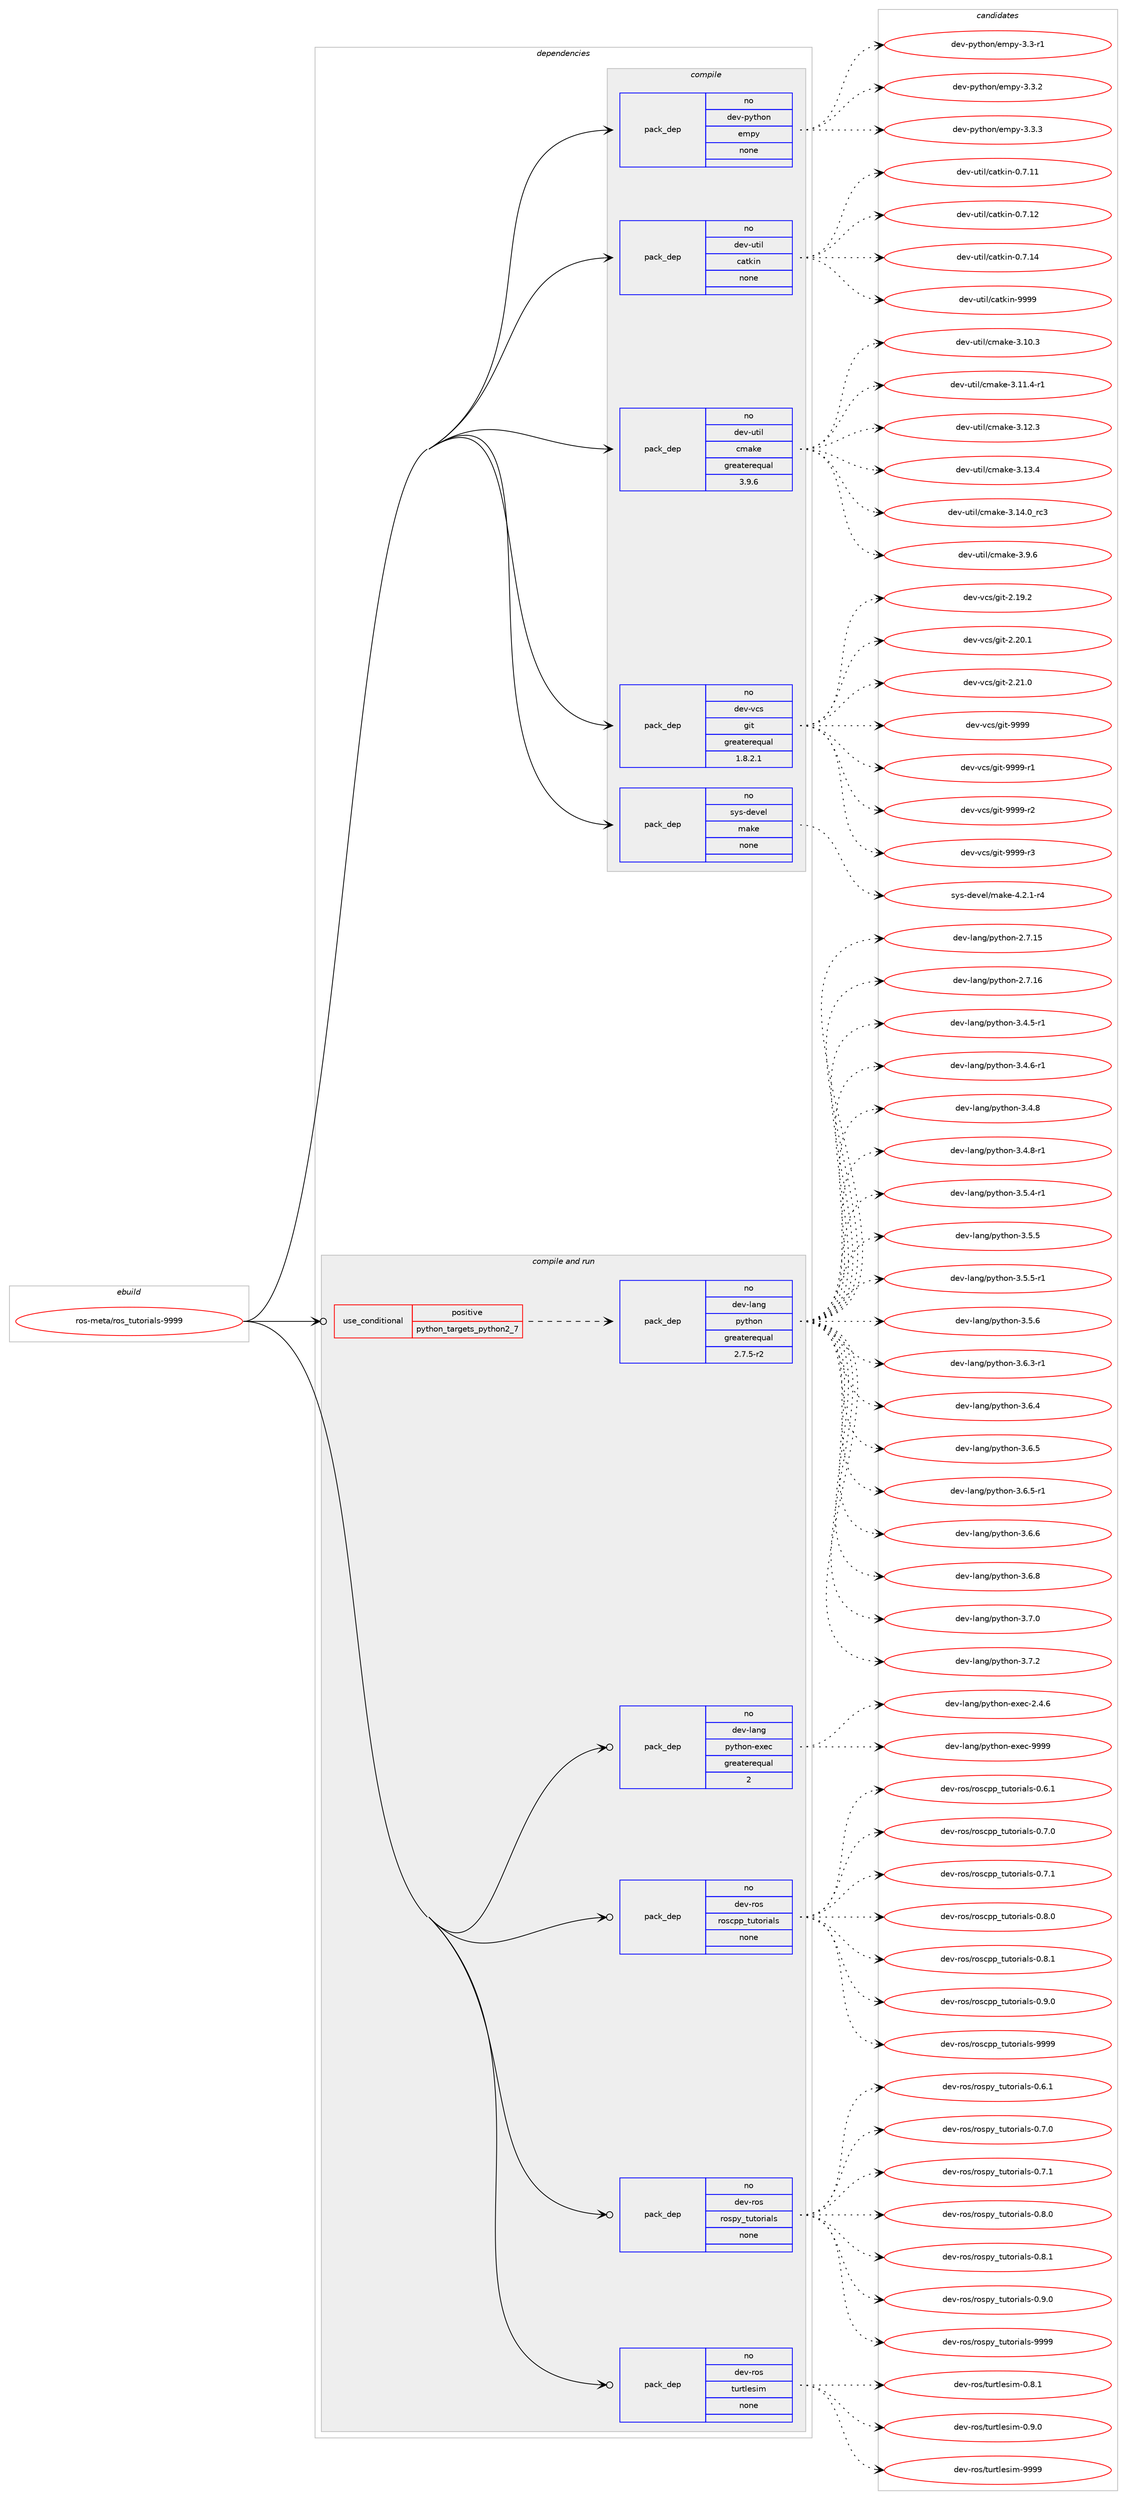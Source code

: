 digraph prolog {

# *************
# Graph options
# *************

newrank=true;
concentrate=true;
compound=true;
graph [rankdir=LR,fontname=Helvetica,fontsize=10,ranksep=1.5];#, ranksep=2.5, nodesep=0.2];
edge  [arrowhead=vee];
node  [fontname=Helvetica,fontsize=10];

# **********
# The ebuild
# **********

subgraph cluster_leftcol {
color=gray;
rank=same;
label=<<i>ebuild</i>>;
id [label="ros-meta/ros_tutorials-9999", color=red, width=4, href="../ros-meta/ros_tutorials-9999.svg"];
}

# ****************
# The dependencies
# ****************

subgraph cluster_midcol {
color=gray;
label=<<i>dependencies</i>>;
subgraph cluster_compile {
fillcolor="#eeeeee";
style=filled;
label=<<i>compile</i>>;
subgraph pack1204900 {
dependency1684248 [label=<<TABLE BORDER="0" CELLBORDER="1" CELLSPACING="0" CELLPADDING="4" WIDTH="220"><TR><TD ROWSPAN="6" CELLPADDING="30">pack_dep</TD></TR><TR><TD WIDTH="110">no</TD></TR><TR><TD>dev-python</TD></TR><TR><TD>empy</TD></TR><TR><TD>none</TD></TR><TR><TD></TD></TR></TABLE>>, shape=none, color=blue];
}
id:e -> dependency1684248:w [weight=20,style="solid",arrowhead="vee"];
subgraph pack1204901 {
dependency1684249 [label=<<TABLE BORDER="0" CELLBORDER="1" CELLSPACING="0" CELLPADDING="4" WIDTH="220"><TR><TD ROWSPAN="6" CELLPADDING="30">pack_dep</TD></TR><TR><TD WIDTH="110">no</TD></TR><TR><TD>dev-util</TD></TR><TR><TD>catkin</TD></TR><TR><TD>none</TD></TR><TR><TD></TD></TR></TABLE>>, shape=none, color=blue];
}
id:e -> dependency1684249:w [weight=20,style="solid",arrowhead="vee"];
subgraph pack1204902 {
dependency1684250 [label=<<TABLE BORDER="0" CELLBORDER="1" CELLSPACING="0" CELLPADDING="4" WIDTH="220"><TR><TD ROWSPAN="6" CELLPADDING="30">pack_dep</TD></TR><TR><TD WIDTH="110">no</TD></TR><TR><TD>dev-util</TD></TR><TR><TD>cmake</TD></TR><TR><TD>greaterequal</TD></TR><TR><TD>3.9.6</TD></TR></TABLE>>, shape=none, color=blue];
}
id:e -> dependency1684250:w [weight=20,style="solid",arrowhead="vee"];
subgraph pack1204903 {
dependency1684251 [label=<<TABLE BORDER="0" CELLBORDER="1" CELLSPACING="0" CELLPADDING="4" WIDTH="220"><TR><TD ROWSPAN="6" CELLPADDING="30">pack_dep</TD></TR><TR><TD WIDTH="110">no</TD></TR><TR><TD>dev-vcs</TD></TR><TR><TD>git</TD></TR><TR><TD>greaterequal</TD></TR><TR><TD>1.8.2.1</TD></TR></TABLE>>, shape=none, color=blue];
}
id:e -> dependency1684251:w [weight=20,style="solid",arrowhead="vee"];
subgraph pack1204904 {
dependency1684252 [label=<<TABLE BORDER="0" CELLBORDER="1" CELLSPACING="0" CELLPADDING="4" WIDTH="220"><TR><TD ROWSPAN="6" CELLPADDING="30">pack_dep</TD></TR><TR><TD WIDTH="110">no</TD></TR><TR><TD>sys-devel</TD></TR><TR><TD>make</TD></TR><TR><TD>none</TD></TR><TR><TD></TD></TR></TABLE>>, shape=none, color=blue];
}
id:e -> dependency1684252:w [weight=20,style="solid",arrowhead="vee"];
}
subgraph cluster_compileandrun {
fillcolor="#eeeeee";
style=filled;
label=<<i>compile and run</i>>;
subgraph cond451819 {
dependency1684253 [label=<<TABLE BORDER="0" CELLBORDER="1" CELLSPACING="0" CELLPADDING="4"><TR><TD ROWSPAN="3" CELLPADDING="10">use_conditional</TD></TR><TR><TD>positive</TD></TR><TR><TD>python_targets_python2_7</TD></TR></TABLE>>, shape=none, color=red];
subgraph pack1204905 {
dependency1684254 [label=<<TABLE BORDER="0" CELLBORDER="1" CELLSPACING="0" CELLPADDING="4" WIDTH="220"><TR><TD ROWSPAN="6" CELLPADDING="30">pack_dep</TD></TR><TR><TD WIDTH="110">no</TD></TR><TR><TD>dev-lang</TD></TR><TR><TD>python</TD></TR><TR><TD>greaterequal</TD></TR><TR><TD>2.7.5-r2</TD></TR></TABLE>>, shape=none, color=blue];
}
dependency1684253:e -> dependency1684254:w [weight=20,style="dashed",arrowhead="vee"];
}
id:e -> dependency1684253:w [weight=20,style="solid",arrowhead="odotvee"];
subgraph pack1204906 {
dependency1684255 [label=<<TABLE BORDER="0" CELLBORDER="1" CELLSPACING="0" CELLPADDING="4" WIDTH="220"><TR><TD ROWSPAN="6" CELLPADDING="30">pack_dep</TD></TR><TR><TD WIDTH="110">no</TD></TR><TR><TD>dev-lang</TD></TR><TR><TD>python-exec</TD></TR><TR><TD>greaterequal</TD></TR><TR><TD>2</TD></TR></TABLE>>, shape=none, color=blue];
}
id:e -> dependency1684255:w [weight=20,style="solid",arrowhead="odotvee"];
subgraph pack1204907 {
dependency1684256 [label=<<TABLE BORDER="0" CELLBORDER="1" CELLSPACING="0" CELLPADDING="4" WIDTH="220"><TR><TD ROWSPAN="6" CELLPADDING="30">pack_dep</TD></TR><TR><TD WIDTH="110">no</TD></TR><TR><TD>dev-ros</TD></TR><TR><TD>roscpp_tutorials</TD></TR><TR><TD>none</TD></TR><TR><TD></TD></TR></TABLE>>, shape=none, color=blue];
}
id:e -> dependency1684256:w [weight=20,style="solid",arrowhead="odotvee"];
subgraph pack1204908 {
dependency1684257 [label=<<TABLE BORDER="0" CELLBORDER="1" CELLSPACING="0" CELLPADDING="4" WIDTH="220"><TR><TD ROWSPAN="6" CELLPADDING="30">pack_dep</TD></TR><TR><TD WIDTH="110">no</TD></TR><TR><TD>dev-ros</TD></TR><TR><TD>rospy_tutorials</TD></TR><TR><TD>none</TD></TR><TR><TD></TD></TR></TABLE>>, shape=none, color=blue];
}
id:e -> dependency1684257:w [weight=20,style="solid",arrowhead="odotvee"];
subgraph pack1204909 {
dependency1684258 [label=<<TABLE BORDER="0" CELLBORDER="1" CELLSPACING="0" CELLPADDING="4" WIDTH="220"><TR><TD ROWSPAN="6" CELLPADDING="30">pack_dep</TD></TR><TR><TD WIDTH="110">no</TD></TR><TR><TD>dev-ros</TD></TR><TR><TD>turtlesim</TD></TR><TR><TD>none</TD></TR><TR><TD></TD></TR></TABLE>>, shape=none, color=blue];
}
id:e -> dependency1684258:w [weight=20,style="solid",arrowhead="odotvee"];
}
subgraph cluster_run {
fillcolor="#eeeeee";
style=filled;
label=<<i>run</i>>;
}
}

# **************
# The candidates
# **************

subgraph cluster_choices {
rank=same;
color=gray;
label=<<i>candidates</i>>;

subgraph choice1204900 {
color=black;
nodesep=1;
choice1001011184511212111610411111047101109112121455146514511449 [label="dev-python/empy-3.3-r1", color=red, width=4,href="../dev-python/empy-3.3-r1.svg"];
choice1001011184511212111610411111047101109112121455146514650 [label="dev-python/empy-3.3.2", color=red, width=4,href="../dev-python/empy-3.3.2.svg"];
choice1001011184511212111610411111047101109112121455146514651 [label="dev-python/empy-3.3.3", color=red, width=4,href="../dev-python/empy-3.3.3.svg"];
dependency1684248:e -> choice1001011184511212111610411111047101109112121455146514511449:w [style=dotted,weight="100"];
dependency1684248:e -> choice1001011184511212111610411111047101109112121455146514650:w [style=dotted,weight="100"];
dependency1684248:e -> choice1001011184511212111610411111047101109112121455146514651:w [style=dotted,weight="100"];
}
subgraph choice1204901 {
color=black;
nodesep=1;
choice1001011184511711610510847999711610710511045484655464949 [label="dev-util/catkin-0.7.11", color=red, width=4,href="../dev-util/catkin-0.7.11.svg"];
choice1001011184511711610510847999711610710511045484655464950 [label="dev-util/catkin-0.7.12", color=red, width=4,href="../dev-util/catkin-0.7.12.svg"];
choice1001011184511711610510847999711610710511045484655464952 [label="dev-util/catkin-0.7.14", color=red, width=4,href="../dev-util/catkin-0.7.14.svg"];
choice100101118451171161051084799971161071051104557575757 [label="dev-util/catkin-9999", color=red, width=4,href="../dev-util/catkin-9999.svg"];
dependency1684249:e -> choice1001011184511711610510847999711610710511045484655464949:w [style=dotted,weight="100"];
dependency1684249:e -> choice1001011184511711610510847999711610710511045484655464950:w [style=dotted,weight="100"];
dependency1684249:e -> choice1001011184511711610510847999711610710511045484655464952:w [style=dotted,weight="100"];
dependency1684249:e -> choice100101118451171161051084799971161071051104557575757:w [style=dotted,weight="100"];
}
subgraph choice1204902 {
color=black;
nodesep=1;
choice1001011184511711610510847991099710710145514649484651 [label="dev-util/cmake-3.10.3", color=red, width=4,href="../dev-util/cmake-3.10.3.svg"];
choice10010111845117116105108479910997107101455146494946524511449 [label="dev-util/cmake-3.11.4-r1", color=red, width=4,href="../dev-util/cmake-3.11.4-r1.svg"];
choice1001011184511711610510847991099710710145514649504651 [label="dev-util/cmake-3.12.3", color=red, width=4,href="../dev-util/cmake-3.12.3.svg"];
choice1001011184511711610510847991099710710145514649514652 [label="dev-util/cmake-3.13.4", color=red, width=4,href="../dev-util/cmake-3.13.4.svg"];
choice1001011184511711610510847991099710710145514649524648951149951 [label="dev-util/cmake-3.14.0_rc3", color=red, width=4,href="../dev-util/cmake-3.14.0_rc3.svg"];
choice10010111845117116105108479910997107101455146574654 [label="dev-util/cmake-3.9.6", color=red, width=4,href="../dev-util/cmake-3.9.6.svg"];
dependency1684250:e -> choice1001011184511711610510847991099710710145514649484651:w [style=dotted,weight="100"];
dependency1684250:e -> choice10010111845117116105108479910997107101455146494946524511449:w [style=dotted,weight="100"];
dependency1684250:e -> choice1001011184511711610510847991099710710145514649504651:w [style=dotted,weight="100"];
dependency1684250:e -> choice1001011184511711610510847991099710710145514649514652:w [style=dotted,weight="100"];
dependency1684250:e -> choice1001011184511711610510847991099710710145514649524648951149951:w [style=dotted,weight="100"];
dependency1684250:e -> choice10010111845117116105108479910997107101455146574654:w [style=dotted,weight="100"];
}
subgraph choice1204903 {
color=black;
nodesep=1;
choice10010111845118991154710310511645504649574650 [label="dev-vcs/git-2.19.2", color=red, width=4,href="../dev-vcs/git-2.19.2.svg"];
choice10010111845118991154710310511645504650484649 [label="dev-vcs/git-2.20.1", color=red, width=4,href="../dev-vcs/git-2.20.1.svg"];
choice10010111845118991154710310511645504650494648 [label="dev-vcs/git-2.21.0", color=red, width=4,href="../dev-vcs/git-2.21.0.svg"];
choice1001011184511899115471031051164557575757 [label="dev-vcs/git-9999", color=red, width=4,href="../dev-vcs/git-9999.svg"];
choice10010111845118991154710310511645575757574511449 [label="dev-vcs/git-9999-r1", color=red, width=4,href="../dev-vcs/git-9999-r1.svg"];
choice10010111845118991154710310511645575757574511450 [label="dev-vcs/git-9999-r2", color=red, width=4,href="../dev-vcs/git-9999-r2.svg"];
choice10010111845118991154710310511645575757574511451 [label="dev-vcs/git-9999-r3", color=red, width=4,href="../dev-vcs/git-9999-r3.svg"];
dependency1684251:e -> choice10010111845118991154710310511645504649574650:w [style=dotted,weight="100"];
dependency1684251:e -> choice10010111845118991154710310511645504650484649:w [style=dotted,weight="100"];
dependency1684251:e -> choice10010111845118991154710310511645504650494648:w [style=dotted,weight="100"];
dependency1684251:e -> choice1001011184511899115471031051164557575757:w [style=dotted,weight="100"];
dependency1684251:e -> choice10010111845118991154710310511645575757574511449:w [style=dotted,weight="100"];
dependency1684251:e -> choice10010111845118991154710310511645575757574511450:w [style=dotted,weight="100"];
dependency1684251:e -> choice10010111845118991154710310511645575757574511451:w [style=dotted,weight="100"];
}
subgraph choice1204904 {
color=black;
nodesep=1;
choice1151211154510010111810110847109971071014552465046494511452 [label="sys-devel/make-4.2.1-r4", color=red, width=4,href="../sys-devel/make-4.2.1-r4.svg"];
dependency1684252:e -> choice1151211154510010111810110847109971071014552465046494511452:w [style=dotted,weight="100"];
}
subgraph choice1204905 {
color=black;
nodesep=1;
choice10010111845108971101034711212111610411111045504655464953 [label="dev-lang/python-2.7.15", color=red, width=4,href="../dev-lang/python-2.7.15.svg"];
choice10010111845108971101034711212111610411111045504655464954 [label="dev-lang/python-2.7.16", color=red, width=4,href="../dev-lang/python-2.7.16.svg"];
choice1001011184510897110103471121211161041111104551465246534511449 [label="dev-lang/python-3.4.5-r1", color=red, width=4,href="../dev-lang/python-3.4.5-r1.svg"];
choice1001011184510897110103471121211161041111104551465246544511449 [label="dev-lang/python-3.4.6-r1", color=red, width=4,href="../dev-lang/python-3.4.6-r1.svg"];
choice100101118451089711010347112121116104111110455146524656 [label="dev-lang/python-3.4.8", color=red, width=4,href="../dev-lang/python-3.4.8.svg"];
choice1001011184510897110103471121211161041111104551465246564511449 [label="dev-lang/python-3.4.8-r1", color=red, width=4,href="../dev-lang/python-3.4.8-r1.svg"];
choice1001011184510897110103471121211161041111104551465346524511449 [label="dev-lang/python-3.5.4-r1", color=red, width=4,href="../dev-lang/python-3.5.4-r1.svg"];
choice100101118451089711010347112121116104111110455146534653 [label="dev-lang/python-3.5.5", color=red, width=4,href="../dev-lang/python-3.5.5.svg"];
choice1001011184510897110103471121211161041111104551465346534511449 [label="dev-lang/python-3.5.5-r1", color=red, width=4,href="../dev-lang/python-3.5.5-r1.svg"];
choice100101118451089711010347112121116104111110455146534654 [label="dev-lang/python-3.5.6", color=red, width=4,href="../dev-lang/python-3.5.6.svg"];
choice1001011184510897110103471121211161041111104551465446514511449 [label="dev-lang/python-3.6.3-r1", color=red, width=4,href="../dev-lang/python-3.6.3-r1.svg"];
choice100101118451089711010347112121116104111110455146544652 [label="dev-lang/python-3.6.4", color=red, width=4,href="../dev-lang/python-3.6.4.svg"];
choice100101118451089711010347112121116104111110455146544653 [label="dev-lang/python-3.6.5", color=red, width=4,href="../dev-lang/python-3.6.5.svg"];
choice1001011184510897110103471121211161041111104551465446534511449 [label="dev-lang/python-3.6.5-r1", color=red, width=4,href="../dev-lang/python-3.6.5-r1.svg"];
choice100101118451089711010347112121116104111110455146544654 [label="dev-lang/python-3.6.6", color=red, width=4,href="../dev-lang/python-3.6.6.svg"];
choice100101118451089711010347112121116104111110455146544656 [label="dev-lang/python-3.6.8", color=red, width=4,href="../dev-lang/python-3.6.8.svg"];
choice100101118451089711010347112121116104111110455146554648 [label="dev-lang/python-3.7.0", color=red, width=4,href="../dev-lang/python-3.7.0.svg"];
choice100101118451089711010347112121116104111110455146554650 [label="dev-lang/python-3.7.2", color=red, width=4,href="../dev-lang/python-3.7.2.svg"];
dependency1684254:e -> choice10010111845108971101034711212111610411111045504655464953:w [style=dotted,weight="100"];
dependency1684254:e -> choice10010111845108971101034711212111610411111045504655464954:w [style=dotted,weight="100"];
dependency1684254:e -> choice1001011184510897110103471121211161041111104551465246534511449:w [style=dotted,weight="100"];
dependency1684254:e -> choice1001011184510897110103471121211161041111104551465246544511449:w [style=dotted,weight="100"];
dependency1684254:e -> choice100101118451089711010347112121116104111110455146524656:w [style=dotted,weight="100"];
dependency1684254:e -> choice1001011184510897110103471121211161041111104551465246564511449:w [style=dotted,weight="100"];
dependency1684254:e -> choice1001011184510897110103471121211161041111104551465346524511449:w [style=dotted,weight="100"];
dependency1684254:e -> choice100101118451089711010347112121116104111110455146534653:w [style=dotted,weight="100"];
dependency1684254:e -> choice1001011184510897110103471121211161041111104551465346534511449:w [style=dotted,weight="100"];
dependency1684254:e -> choice100101118451089711010347112121116104111110455146534654:w [style=dotted,weight="100"];
dependency1684254:e -> choice1001011184510897110103471121211161041111104551465446514511449:w [style=dotted,weight="100"];
dependency1684254:e -> choice100101118451089711010347112121116104111110455146544652:w [style=dotted,weight="100"];
dependency1684254:e -> choice100101118451089711010347112121116104111110455146544653:w [style=dotted,weight="100"];
dependency1684254:e -> choice1001011184510897110103471121211161041111104551465446534511449:w [style=dotted,weight="100"];
dependency1684254:e -> choice100101118451089711010347112121116104111110455146544654:w [style=dotted,weight="100"];
dependency1684254:e -> choice100101118451089711010347112121116104111110455146544656:w [style=dotted,weight="100"];
dependency1684254:e -> choice100101118451089711010347112121116104111110455146554648:w [style=dotted,weight="100"];
dependency1684254:e -> choice100101118451089711010347112121116104111110455146554650:w [style=dotted,weight="100"];
}
subgraph choice1204906 {
color=black;
nodesep=1;
choice1001011184510897110103471121211161041111104510112010199455046524654 [label="dev-lang/python-exec-2.4.6", color=red, width=4,href="../dev-lang/python-exec-2.4.6.svg"];
choice10010111845108971101034711212111610411111045101120101994557575757 [label="dev-lang/python-exec-9999", color=red, width=4,href="../dev-lang/python-exec-9999.svg"];
dependency1684255:e -> choice1001011184510897110103471121211161041111104510112010199455046524654:w [style=dotted,weight="100"];
dependency1684255:e -> choice10010111845108971101034711212111610411111045101120101994557575757:w [style=dotted,weight="100"];
}
subgraph choice1204907 {
color=black;
nodesep=1;
choice1001011184511411111547114111115991121129511611711611111410597108115454846544649 [label="dev-ros/roscpp_tutorials-0.6.1", color=red, width=4,href="../dev-ros/roscpp_tutorials-0.6.1.svg"];
choice1001011184511411111547114111115991121129511611711611111410597108115454846554648 [label="dev-ros/roscpp_tutorials-0.7.0", color=red, width=4,href="../dev-ros/roscpp_tutorials-0.7.0.svg"];
choice1001011184511411111547114111115991121129511611711611111410597108115454846554649 [label="dev-ros/roscpp_tutorials-0.7.1", color=red, width=4,href="../dev-ros/roscpp_tutorials-0.7.1.svg"];
choice1001011184511411111547114111115991121129511611711611111410597108115454846564648 [label="dev-ros/roscpp_tutorials-0.8.0", color=red, width=4,href="../dev-ros/roscpp_tutorials-0.8.0.svg"];
choice1001011184511411111547114111115991121129511611711611111410597108115454846564649 [label="dev-ros/roscpp_tutorials-0.8.1", color=red, width=4,href="../dev-ros/roscpp_tutorials-0.8.1.svg"];
choice1001011184511411111547114111115991121129511611711611111410597108115454846574648 [label="dev-ros/roscpp_tutorials-0.9.0", color=red, width=4,href="../dev-ros/roscpp_tutorials-0.9.0.svg"];
choice10010111845114111115471141111159911211295116117116111114105971081154557575757 [label="dev-ros/roscpp_tutorials-9999", color=red, width=4,href="../dev-ros/roscpp_tutorials-9999.svg"];
dependency1684256:e -> choice1001011184511411111547114111115991121129511611711611111410597108115454846544649:w [style=dotted,weight="100"];
dependency1684256:e -> choice1001011184511411111547114111115991121129511611711611111410597108115454846554648:w [style=dotted,weight="100"];
dependency1684256:e -> choice1001011184511411111547114111115991121129511611711611111410597108115454846554649:w [style=dotted,weight="100"];
dependency1684256:e -> choice1001011184511411111547114111115991121129511611711611111410597108115454846564648:w [style=dotted,weight="100"];
dependency1684256:e -> choice1001011184511411111547114111115991121129511611711611111410597108115454846564649:w [style=dotted,weight="100"];
dependency1684256:e -> choice1001011184511411111547114111115991121129511611711611111410597108115454846574648:w [style=dotted,weight="100"];
dependency1684256:e -> choice10010111845114111115471141111159911211295116117116111114105971081154557575757:w [style=dotted,weight="100"];
}
subgraph choice1204908 {
color=black;
nodesep=1;
choice10010111845114111115471141111151121219511611711611111410597108115454846544649 [label="dev-ros/rospy_tutorials-0.6.1", color=red, width=4,href="../dev-ros/rospy_tutorials-0.6.1.svg"];
choice10010111845114111115471141111151121219511611711611111410597108115454846554648 [label="dev-ros/rospy_tutorials-0.7.0", color=red, width=4,href="../dev-ros/rospy_tutorials-0.7.0.svg"];
choice10010111845114111115471141111151121219511611711611111410597108115454846554649 [label="dev-ros/rospy_tutorials-0.7.1", color=red, width=4,href="../dev-ros/rospy_tutorials-0.7.1.svg"];
choice10010111845114111115471141111151121219511611711611111410597108115454846564648 [label="dev-ros/rospy_tutorials-0.8.0", color=red, width=4,href="../dev-ros/rospy_tutorials-0.8.0.svg"];
choice10010111845114111115471141111151121219511611711611111410597108115454846564649 [label="dev-ros/rospy_tutorials-0.8.1", color=red, width=4,href="../dev-ros/rospy_tutorials-0.8.1.svg"];
choice10010111845114111115471141111151121219511611711611111410597108115454846574648 [label="dev-ros/rospy_tutorials-0.9.0", color=red, width=4,href="../dev-ros/rospy_tutorials-0.9.0.svg"];
choice100101118451141111154711411111511212195116117116111114105971081154557575757 [label="dev-ros/rospy_tutorials-9999", color=red, width=4,href="../dev-ros/rospy_tutorials-9999.svg"];
dependency1684257:e -> choice10010111845114111115471141111151121219511611711611111410597108115454846544649:w [style=dotted,weight="100"];
dependency1684257:e -> choice10010111845114111115471141111151121219511611711611111410597108115454846554648:w [style=dotted,weight="100"];
dependency1684257:e -> choice10010111845114111115471141111151121219511611711611111410597108115454846554649:w [style=dotted,weight="100"];
dependency1684257:e -> choice10010111845114111115471141111151121219511611711611111410597108115454846564648:w [style=dotted,weight="100"];
dependency1684257:e -> choice10010111845114111115471141111151121219511611711611111410597108115454846564649:w [style=dotted,weight="100"];
dependency1684257:e -> choice10010111845114111115471141111151121219511611711611111410597108115454846574648:w [style=dotted,weight="100"];
dependency1684257:e -> choice100101118451141111154711411111511212195116117116111114105971081154557575757:w [style=dotted,weight="100"];
}
subgraph choice1204909 {
color=black;
nodesep=1;
choice1001011184511411111547116117114116108101115105109454846564649 [label="dev-ros/turtlesim-0.8.1", color=red, width=4,href="../dev-ros/turtlesim-0.8.1.svg"];
choice1001011184511411111547116117114116108101115105109454846574648 [label="dev-ros/turtlesim-0.9.0", color=red, width=4,href="../dev-ros/turtlesim-0.9.0.svg"];
choice10010111845114111115471161171141161081011151051094557575757 [label="dev-ros/turtlesim-9999", color=red, width=4,href="../dev-ros/turtlesim-9999.svg"];
dependency1684258:e -> choice1001011184511411111547116117114116108101115105109454846564649:w [style=dotted,weight="100"];
dependency1684258:e -> choice1001011184511411111547116117114116108101115105109454846574648:w [style=dotted,weight="100"];
dependency1684258:e -> choice10010111845114111115471161171141161081011151051094557575757:w [style=dotted,weight="100"];
}
}

}
